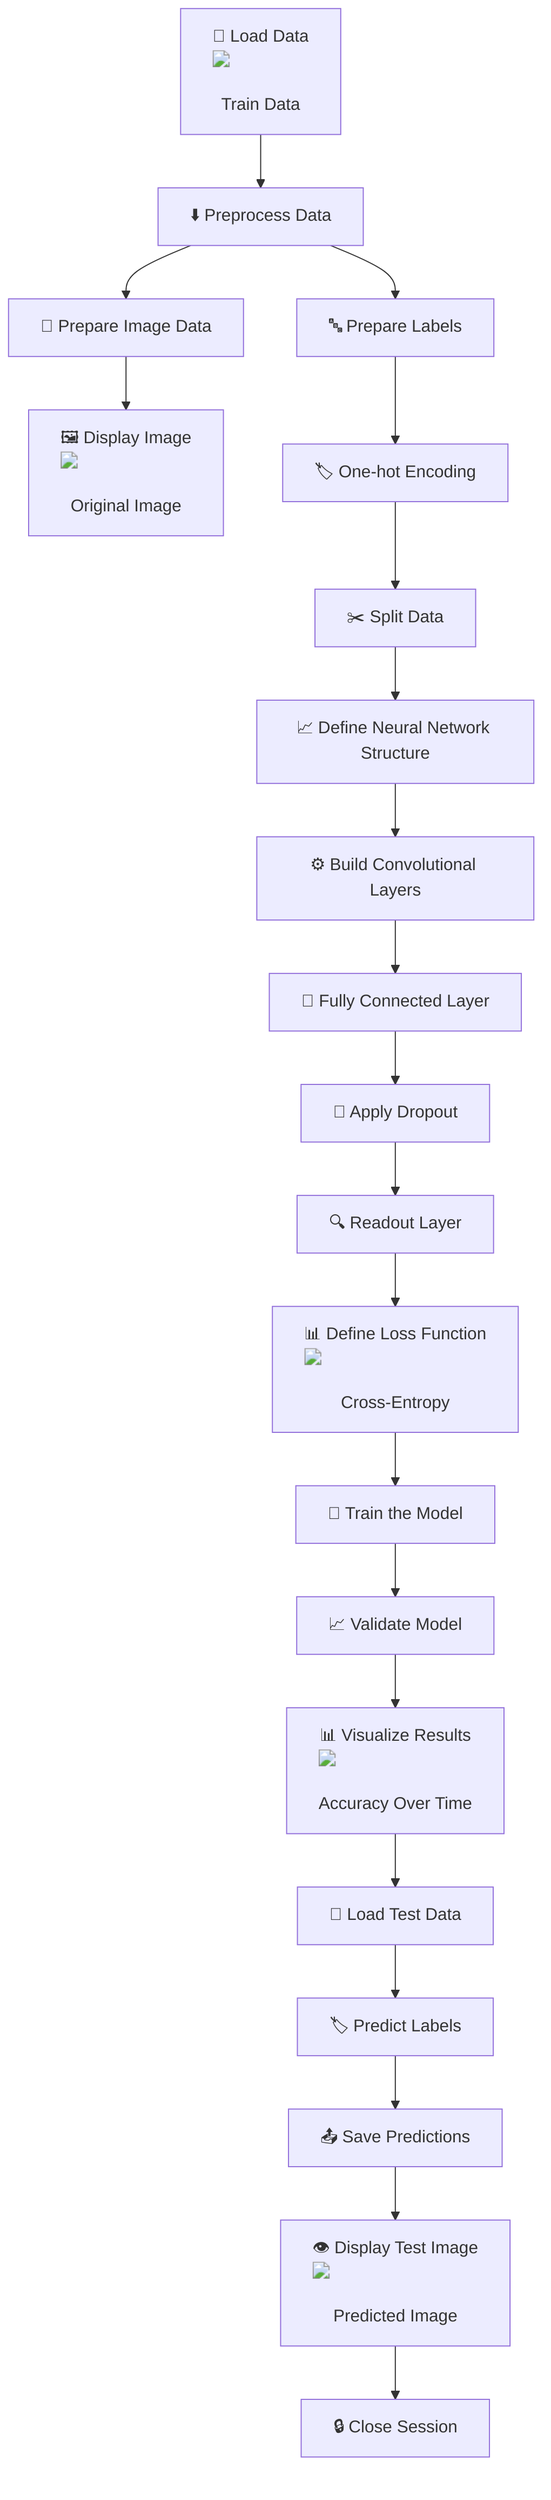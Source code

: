flowchart TD
    A["📂 Load Data\n<img src='dummy_plots/hist_template.svg'/> <br/> Train Data"] --> B["⬇️ Preprocess Data"]
    
    B --> C["🔢 Prepare Image Data"]
    C --> D["🖼️ Display Image\n<img src='icons/image.svg'/> <br/> Original Image"]
    
    B --> E["🔤 Prepare Labels"]
    E --> F["🏷️ One-hot Encoding"]
    
    F --> G["✂️ Split Data"]
    G --> H["📈 Define Neural Network Structure"]
    
    H --> I["⚙️ Build Convolutional Layers"]
    I --> J["🔗 Fully Connected Layer"]
    J --> K["🚫 Apply Dropout"]
    K --> L["🔍 Readout Layer"]
    
    L --> M["📊 Define Loss Function\n<img src='dummy_plots/barplot_template.svg'/> <br/> Cross-Entropy"]
    M --> N["🔄 Train the Model"]
    
    N --> O["📈 Validate Model"]
    O --> P["📊 Visualize Results\n<img src='dummy_plots/lineplot_template.svg'/> <br/> Accuracy Over Time"]
    
    P --> Q["📂 Load Test Data"]
    Q --> R["🏷️ Predict Labels"]
    
    R --> S["📤 Save Predictions"]
    S --> T["👁️ Display Test Image\n<img src='icons/image.svg'/> <br/> Predicted Image"]
    
    T --> U["🔒 Close Session"]